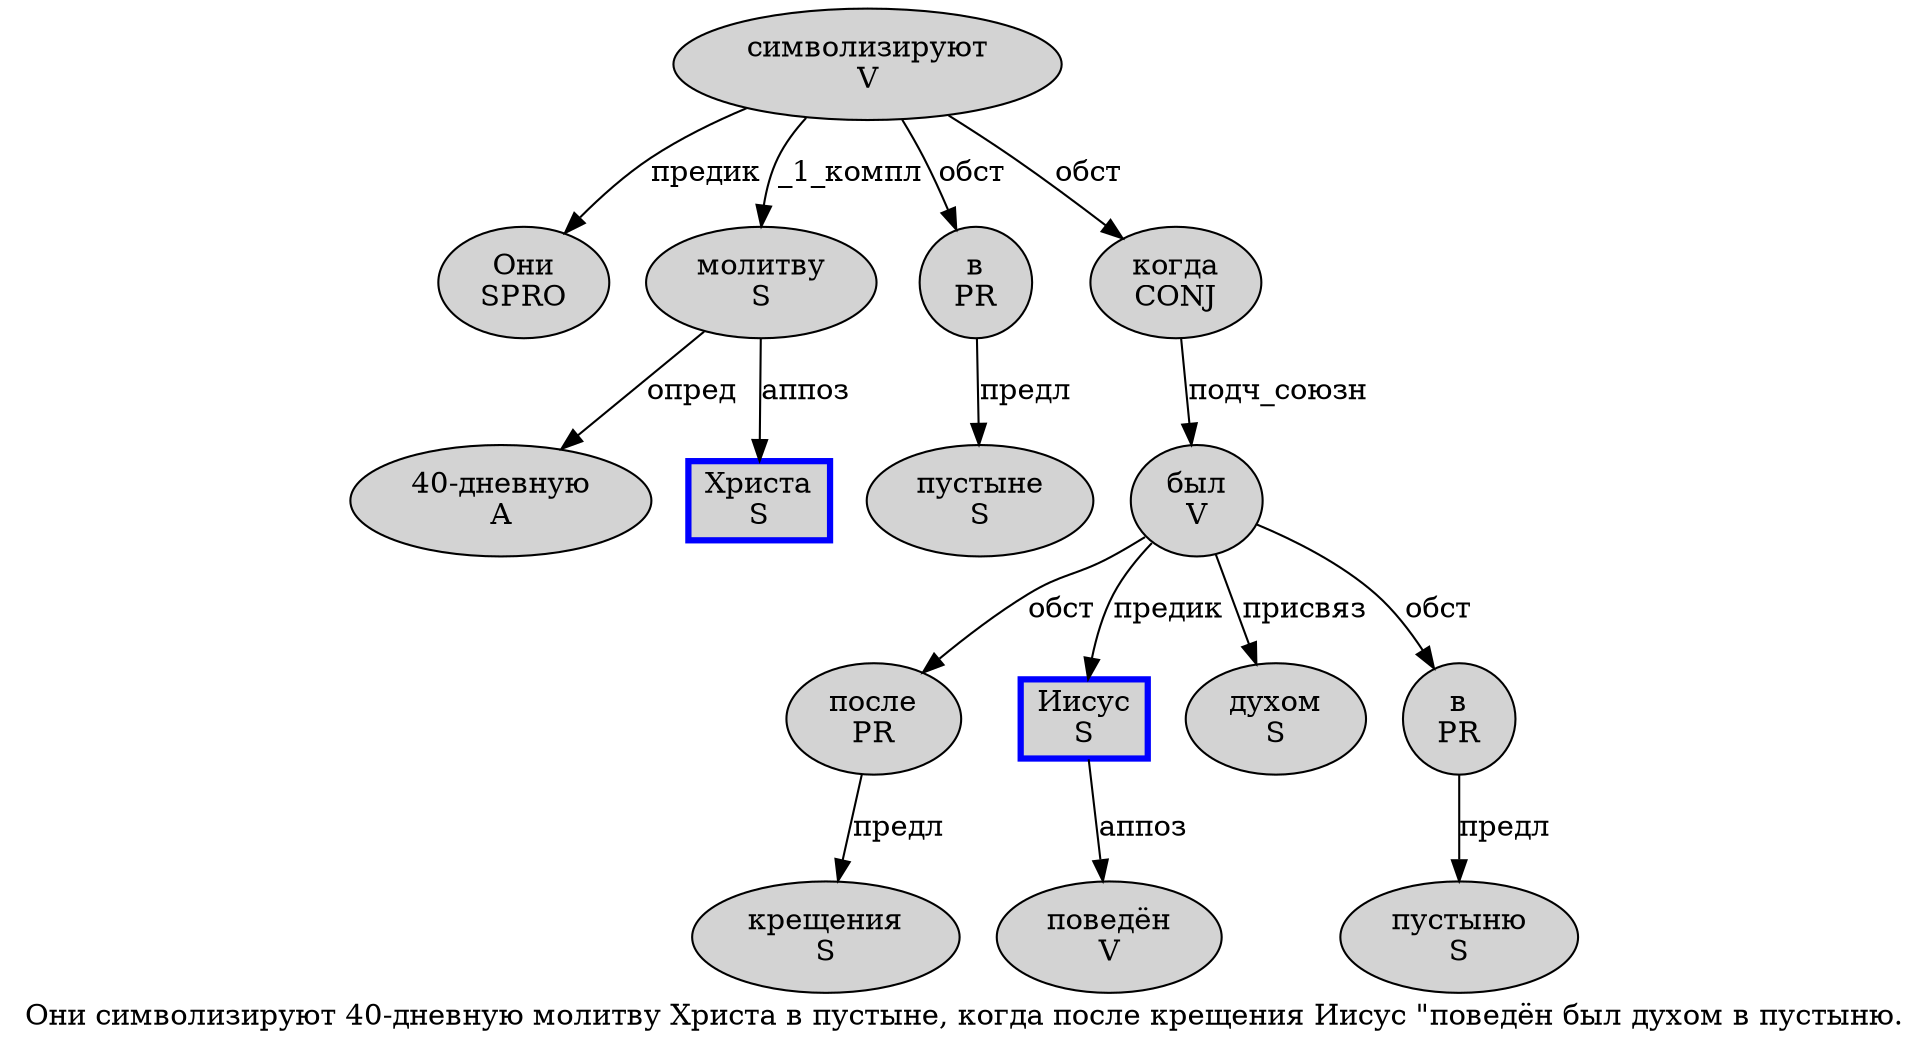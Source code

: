 digraph SENTENCE_1589 {
	graph [label="Они символизируют 40-дневную молитву Христа в пустыне, когда после крещения Иисус \"поведён был духом в пустыню."]
	node [style=filled]
		0 [label="Они
SPRO" color="" fillcolor=lightgray penwidth=1 shape=ellipse]
		1 [label="символизируют
V" color="" fillcolor=lightgray penwidth=1 shape=ellipse]
		2 [label="40-дневную
A" color="" fillcolor=lightgray penwidth=1 shape=ellipse]
		3 [label="молитву
S" color="" fillcolor=lightgray penwidth=1 shape=ellipse]
		4 [label="Христа
S" color=blue fillcolor=lightgray penwidth=3 shape=box]
		5 [label="в
PR" color="" fillcolor=lightgray penwidth=1 shape=ellipse]
		6 [label="пустыне
S" color="" fillcolor=lightgray penwidth=1 shape=ellipse]
		8 [label="когда
CONJ" color="" fillcolor=lightgray penwidth=1 shape=ellipse]
		9 [label="после
PR" color="" fillcolor=lightgray penwidth=1 shape=ellipse]
		10 [label="крещения
S" color="" fillcolor=lightgray penwidth=1 shape=ellipse]
		11 [label="Иисус
S" color=blue fillcolor=lightgray penwidth=3 shape=box]
		13 [label="поведён
V" color="" fillcolor=lightgray penwidth=1 shape=ellipse]
		14 [label="был
V" color="" fillcolor=lightgray penwidth=1 shape=ellipse]
		15 [label="духом
S" color="" fillcolor=lightgray penwidth=1 shape=ellipse]
		16 [label="в
PR" color="" fillcolor=lightgray penwidth=1 shape=ellipse]
		17 [label="пустыню
S" color="" fillcolor=lightgray penwidth=1 shape=ellipse]
			11 -> 13 [label="аппоз"]
			5 -> 6 [label="предл"]
			8 -> 14 [label="подч_союзн"]
			14 -> 9 [label="обст"]
			14 -> 11 [label="предик"]
			14 -> 15 [label="присвяз"]
			14 -> 16 [label="обст"]
			1 -> 0 [label="предик"]
			1 -> 3 [label="_1_компл"]
			1 -> 5 [label="обст"]
			1 -> 8 [label="обст"]
			3 -> 2 [label="опред"]
			3 -> 4 [label="аппоз"]
			16 -> 17 [label="предл"]
			9 -> 10 [label="предл"]
}